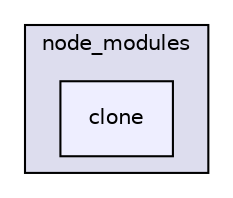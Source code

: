 digraph "gulp-src/node_modules/gulp-concat/node_modules/gulp-util/node_modules/vinyl/node_modules/clone" {
  compound=true
  node [ fontsize="10", fontname="Helvetica"];
  edge [ labelfontsize="10", labelfontname="Helvetica"];
  subgraph clusterdir_d281f3be18be8b7b7717cb41bf439491 {
    graph [ bgcolor="#ddddee", pencolor="black", label="node_modules" fontname="Helvetica", fontsize="10", URL="dir_d281f3be18be8b7b7717cb41bf439491.html"]
  dir_1d2bd399634c9283875c84f66fac431c [shape=box, label="clone", style="filled", fillcolor="#eeeeff", pencolor="black", URL="dir_1d2bd399634c9283875c84f66fac431c.html"];
  }
}
